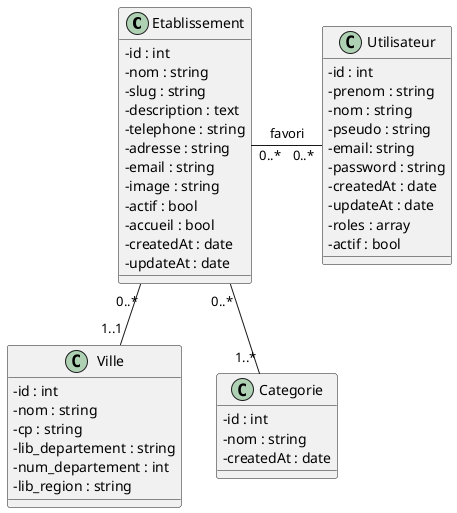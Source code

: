 @startuml
skinparam classAttributeIconSize 0

class Etablissement {
    - id : int
    - nom : string
    - slug : string
    - description : text
    - telephone : string
    - adresse : string
    - email : string
    - image : string
    - actif : bool
    - accueil : bool
    - createdAt : date
    - updateAt : date
}

class Ville {
    - id : int
    - nom : string
    - cp : string
    - lib_departement : string
    - num_departement : int
    - lib_region : string
}

class Categorie {
    - id : int
    - nom : string
    - createdAt : date
}

class Utilisateur {
    - id : int
    - prenom : string
    - nom : string
    - pseudo : string
    - email: string
    - password : string
    - createdAt : date
    - updateAt : date
    - roles : array
    - actif : bool
}

Etablissement "0..*" -- "1..*" Categorie
Etablissement "0..*" -- "1..1" Ville
Etablissement "0..*" - "0..*" Utilisateur : favori

@enduml